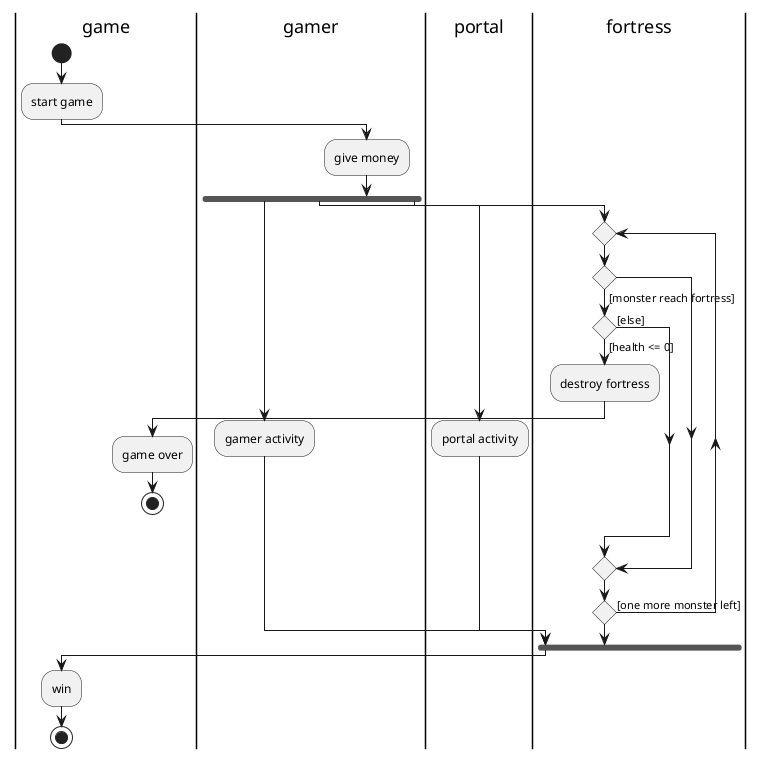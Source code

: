 @startuml
'!include skin/darcula.txt
skinparam monochrome true

|game|
    start
    :start game;
|gamer|
:give money;
    fork
    :gamer activity;

    |portal|
        fork again
        :portal activity;
    fork again
    |fortress|
    repeat
        if () then ([monster reach fortress])
            if () then ([health <= 0])
                :destroy fortress;
                |game|
                    :game over;
                    stop
                |fortress|
                ':detach
                -[#gray]->
            else  ([else])
            endif
        else
        endif
    repeat while () is ([one more monster left])
    fork end
|game|
    :win;
    stop

@enduml